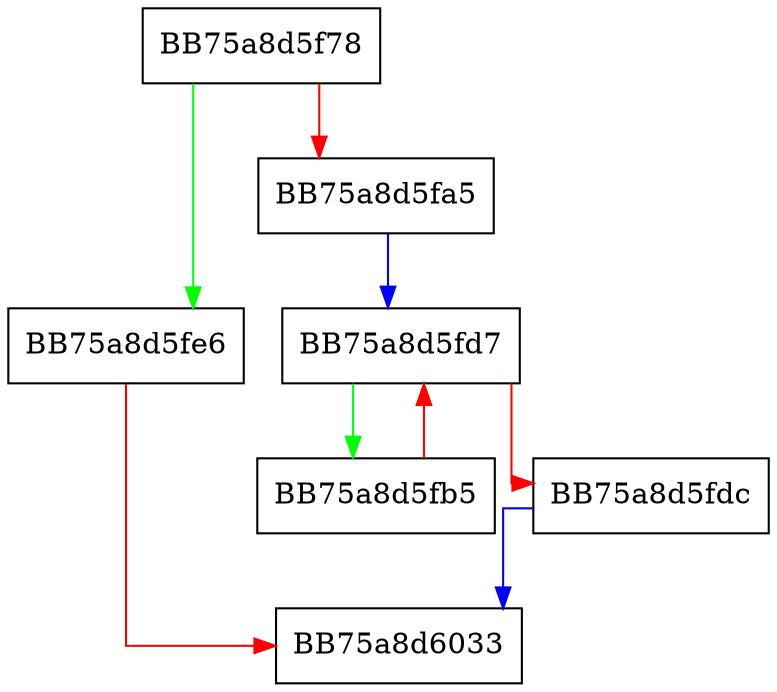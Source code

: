 digraph _do_cpu_time_series_and_detect {
  node [shape="box"];
  graph [splines=ortho];
  BB75a8d5f78 -> BB75a8d5fe6 [color="green"];
  BB75a8d5f78 -> BB75a8d5fa5 [color="red"];
  BB75a8d5fa5 -> BB75a8d5fd7 [color="blue"];
  BB75a8d5fb5 -> BB75a8d5fd7 [color="red"];
  BB75a8d5fd7 -> BB75a8d5fb5 [color="green"];
  BB75a8d5fd7 -> BB75a8d5fdc [color="red"];
  BB75a8d5fdc -> BB75a8d6033 [color="blue"];
  BB75a8d5fe6 -> BB75a8d6033 [color="red"];
}
